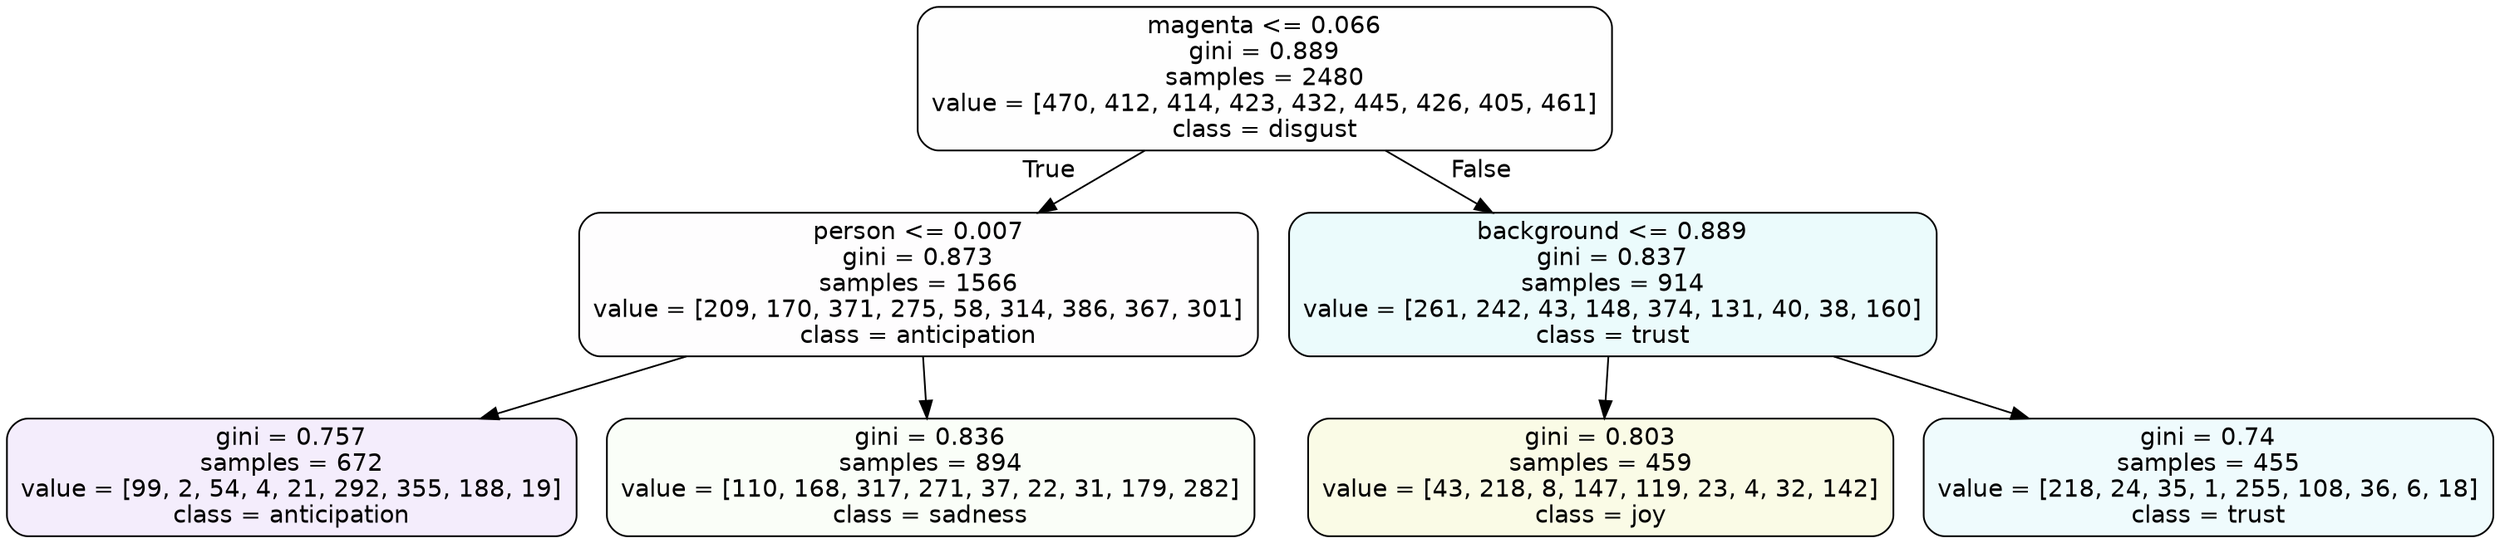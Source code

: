 digraph Tree {
node [shape=box, style="filled, rounded", color="black", fontname=helvetica] ;
edge [fontname=helvetica] ;
0 [label="magenta <= 0.066\ngini = 0.889\nsamples = 2480\nvalue = [470, 412, 414, 423, 432, 445, 426, 405, 461]\nclass = disgust", fillcolor="#e5813901"] ;
1 [label="person <= 0.007\ngini = 0.873\nsamples = 1566\nvalue = [209, 170, 371, 275, 58, 314, 386, 367, 301]\nclass = anticipation", fillcolor="#8139e502"] ;
0 -> 1 [labeldistance=2.5, labelangle=45, headlabel="True"] ;
2 [label="gini = 0.757\nsamples = 672\nvalue = [99, 2, 54, 4, 21, 292, 355, 188, 19]\nclass = anticipation", fillcolor="#8139e516"] ;
1 -> 2 ;
3 [label="gini = 0.836\nsamples = 894\nvalue = [110, 168, 317, 271, 37, 22, 31, 179, 282]\nclass = sadness", fillcolor="#64e53908"] ;
1 -> 3 ;
4 [label="background <= 0.889\ngini = 0.837\nsamples = 914\nvalue = [261, 242, 43, 148, 374, 131, 40, 38, 160]\nclass = trust", fillcolor="#39d7e519"] ;
0 -> 4 [labeldistance=2.5, labelangle=-45, headlabel="False"] ;
5 [label="gini = 0.803\nsamples = 459\nvalue = [43, 218, 8, 147, 119, 23, 4, 32, 142]\nclass = joy", fillcolor="#d7e5391f"] ;
4 -> 5 ;
6 [label="gini = 0.74\nsamples = 455\nvalue = [218, 24, 35, 1, 255, 108, 36, 6, 18]\nclass = trust", fillcolor="#39d7e514"] ;
4 -> 6 ;
}
